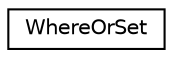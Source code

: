 digraph "Graphical Class Hierarchy"
{
 // LATEX_PDF_SIZE
  edge [fontname="Helvetica",fontsize="10",labelfontname="Helvetica",labelfontsize="10"];
  node [fontname="Helvetica",fontsize="10",shape=record];
  rankdir="LR";
  Node0 [label="WhereOrSet",height=0.2,width=0.4,color="black", fillcolor="white", style="filled",URL="$db/d1b/sqlite3_8c.html#d4/dd9/structWhereOrSet",tooltip=" "];
}
